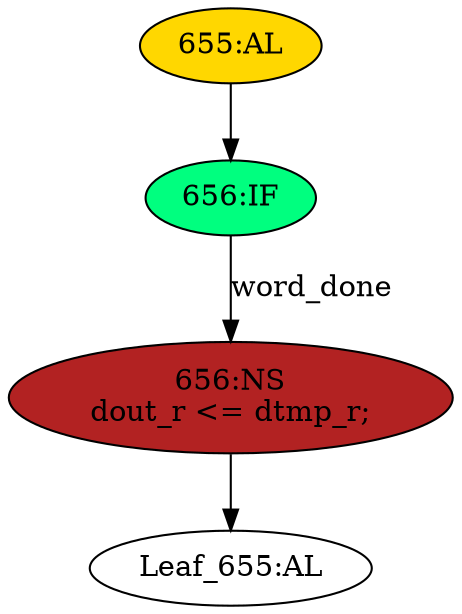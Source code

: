 strict digraph "" {
	node [label="\N"];
	"656:IF"	 [ast="<pyverilog.vparser.ast.IfStatement object at 0x7fa020e2f9d0>",
		fillcolor=springgreen,
		label="656:IF",
		statements="[]",
		style=filled,
		typ=IfStatement];
	"656:NS"	 [ast="<pyverilog.vparser.ast.NonblockingSubstitution object at 0x7fa020e2fa10>",
		fillcolor=firebrick,
		label="656:NS
dout_r <= dtmp_r;",
		statements="[<pyverilog.vparser.ast.NonblockingSubstitution object at 0x7fa020e2fa10>]",
		style=filled,
		typ=NonblockingSubstitution];
	"656:IF" -> "656:NS"	 [cond="['word_done']",
		label=word_done,
		lineno=656];
	"Leaf_655:AL"	 [def_var="['dout_r']",
		label="Leaf_655:AL"];
	"656:NS" -> "Leaf_655:AL"	 [cond="[]",
		lineno=None];
	"655:AL"	 [ast="<pyverilog.vparser.ast.Always object at 0x7fa020e2fb90>",
		clk_sens=True,
		fillcolor=gold,
		label="655:AL",
		sens="['clk']",
		statements="[]",
		style=filled,
		typ=Always,
		use_var="['word_done', 'dtmp_r']"];
	"655:AL" -> "656:IF"	 [cond="[]",
		lineno=None];
}
